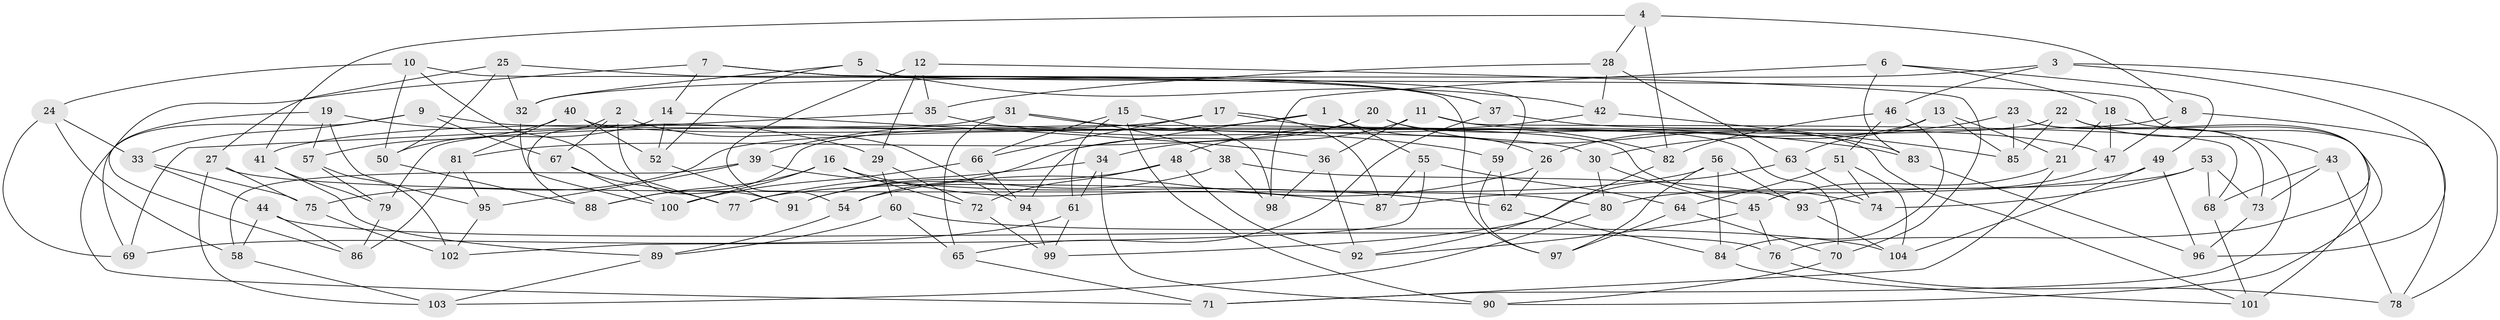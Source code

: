 // Generated by graph-tools (version 1.1) at 2025/59/03/09/25 04:59:03]
// undirected, 104 vertices, 208 edges
graph export_dot {
graph [start="1"]
  node [color=gray90,style=filled];
  1;
  2;
  3;
  4;
  5;
  6;
  7;
  8;
  9;
  10;
  11;
  12;
  13;
  14;
  15;
  16;
  17;
  18;
  19;
  20;
  21;
  22;
  23;
  24;
  25;
  26;
  27;
  28;
  29;
  30;
  31;
  32;
  33;
  34;
  35;
  36;
  37;
  38;
  39;
  40;
  41;
  42;
  43;
  44;
  45;
  46;
  47;
  48;
  49;
  50;
  51;
  52;
  53;
  54;
  55;
  56;
  57;
  58;
  59;
  60;
  61;
  62;
  63;
  64;
  65;
  66;
  67;
  68;
  69;
  70;
  71;
  72;
  73;
  74;
  75;
  76;
  77;
  78;
  79;
  80;
  81;
  82;
  83;
  84;
  85;
  86;
  87;
  88;
  89;
  90;
  91;
  92;
  93;
  94;
  95;
  96;
  97;
  98;
  99;
  100;
  101;
  102;
  103;
  104;
  1 -- 26;
  1 -- 39;
  1 -- 94;
  1 -- 55;
  2 -- 88;
  2 -- 67;
  2 -- 91;
  2 -- 94;
  3 -- 96;
  3 -- 46;
  3 -- 78;
  3 -- 32;
  4 -- 8;
  4 -- 41;
  4 -- 82;
  4 -- 28;
  5 -- 76;
  5 -- 42;
  5 -- 52;
  5 -- 32;
  6 -- 18;
  6 -- 83;
  6 -- 98;
  6 -- 49;
  7 -- 59;
  7 -- 86;
  7 -- 14;
  7 -- 37;
  8 -- 75;
  8 -- 47;
  8 -- 78;
  9 -- 67;
  9 -- 30;
  9 -- 33;
  9 -- 71;
  10 -- 50;
  10 -- 24;
  10 -- 97;
  10 -- 77;
  11 -- 34;
  11 -- 36;
  11 -- 70;
  11 -- 68;
  12 -- 35;
  12 -- 70;
  12 -- 29;
  12 -- 54;
  13 -- 21;
  13 -- 85;
  13 -- 26;
  13 -- 63;
  14 -- 52;
  14 -- 36;
  14 -- 50;
  15 -- 90;
  15 -- 61;
  15 -- 98;
  15 -- 66;
  16 -- 72;
  16 -- 88;
  16 -- 87;
  16 -- 100;
  17 -- 87;
  17 -- 66;
  17 -- 82;
  17 -- 41;
  18 -- 21;
  18 -- 90;
  18 -- 47;
  19 -- 57;
  19 -- 95;
  19 -- 69;
  19 -- 29;
  20 -- 54;
  20 -- 81;
  20 -- 83;
  20 -- 101;
  21 -- 71;
  21 -- 45;
  22 -- 43;
  22 -- 88;
  22 -- 85;
  22 -- 101;
  23 -- 30;
  23 -- 73;
  23 -- 71;
  23 -- 85;
  24 -- 33;
  24 -- 69;
  24 -- 58;
  25 -- 50;
  25 -- 32;
  25 -- 27;
  25 -- 37;
  26 -- 62;
  26 -- 54;
  27 -- 75;
  27 -- 80;
  27 -- 103;
  28 -- 35;
  28 -- 42;
  28 -- 63;
  29 -- 72;
  29 -- 60;
  30 -- 80;
  30 -- 45;
  31 -- 65;
  31 -- 79;
  31 -- 38;
  31 -- 83;
  32 -- 100;
  33 -- 44;
  33 -- 75;
  34 -- 61;
  34 -- 90;
  34 -- 77;
  35 -- 69;
  35 -- 59;
  36 -- 98;
  36 -- 92;
  37 -- 47;
  37 -- 65;
  38 -- 93;
  38 -- 98;
  38 -- 91;
  39 -- 95;
  39 -- 58;
  39 -- 62;
  40 -- 52;
  40 -- 81;
  40 -- 74;
  40 -- 57;
  41 -- 79;
  41 -- 89;
  42 -- 85;
  42 -- 48;
  43 -- 73;
  43 -- 78;
  43 -- 68;
  44 -- 58;
  44 -- 86;
  44 -- 76;
  45 -- 76;
  45 -- 92;
  46 -- 84;
  46 -- 51;
  46 -- 82;
  47 -- 93;
  48 -- 92;
  48 -- 91;
  48 -- 72;
  49 -- 104;
  49 -- 87;
  49 -- 96;
  50 -- 88;
  51 -- 104;
  51 -- 64;
  51 -- 74;
  52 -- 91;
  53 -- 80;
  53 -- 68;
  53 -- 74;
  53 -- 73;
  54 -- 89;
  55 -- 87;
  55 -- 102;
  55 -- 64;
  56 -- 77;
  56 -- 97;
  56 -- 93;
  56 -- 84;
  57 -- 102;
  57 -- 79;
  58 -- 103;
  59 -- 62;
  59 -- 97;
  60 -- 104;
  60 -- 65;
  60 -- 89;
  61 -- 99;
  61 -- 69;
  62 -- 84;
  63 -- 74;
  63 -- 99;
  64 -- 70;
  64 -- 97;
  65 -- 71;
  66 -- 100;
  66 -- 94;
  67 -- 77;
  67 -- 100;
  68 -- 101;
  70 -- 90;
  72 -- 99;
  73 -- 96;
  75 -- 102;
  76 -- 78;
  79 -- 86;
  80 -- 103;
  81 -- 86;
  81 -- 95;
  82 -- 92;
  83 -- 96;
  84 -- 101;
  89 -- 103;
  93 -- 104;
  94 -- 99;
  95 -- 102;
}
